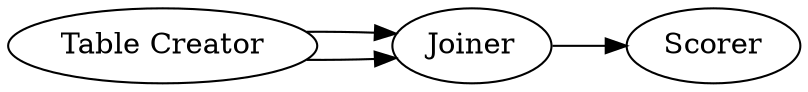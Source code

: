 digraph {
	1 [label="Table Creator"]
	2 [label=Joiner]
	3 [label=Scorer]
	1 -> 2
	1 -> 2
	2 -> 3
	rankdir=LR
}
